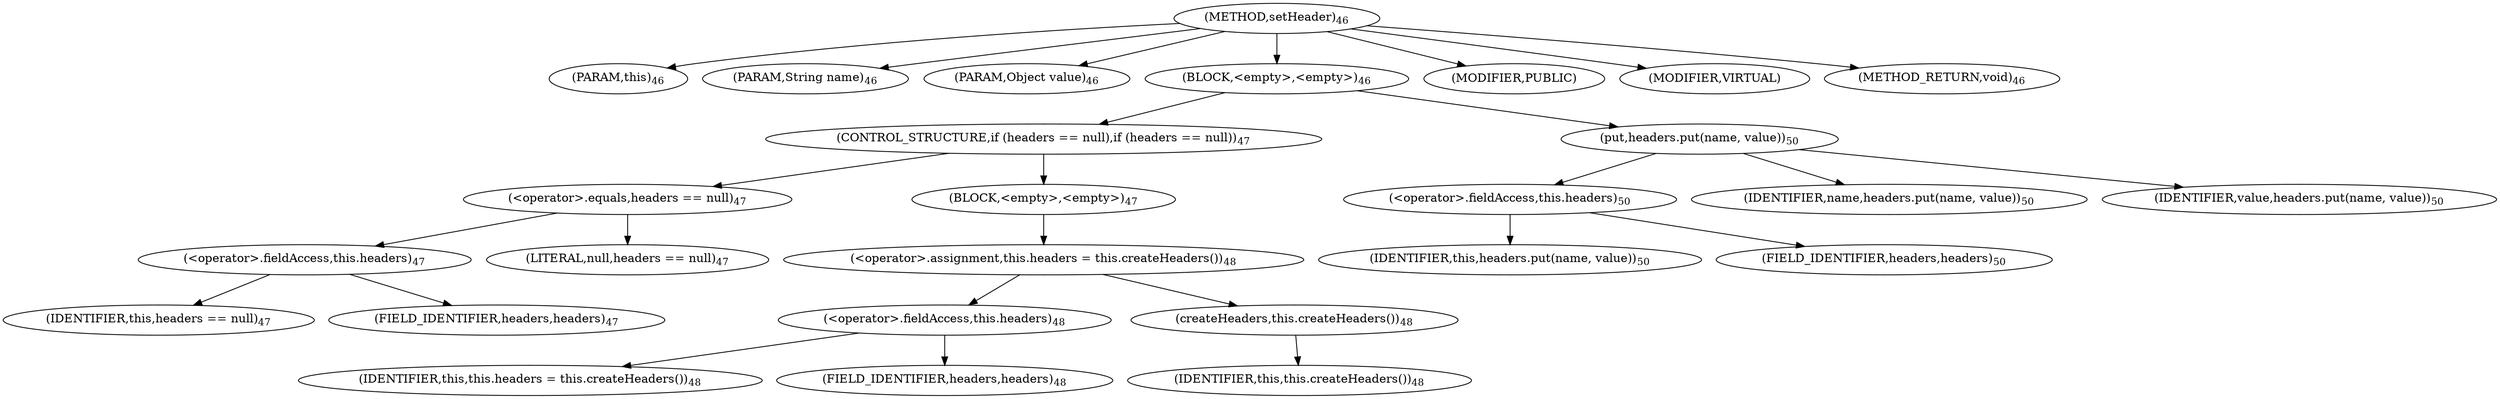 digraph "setHeader" {  
"74" [label = <(METHOD,setHeader)<SUB>46</SUB>> ]
"11" [label = <(PARAM,this)<SUB>46</SUB>> ]
"75" [label = <(PARAM,String name)<SUB>46</SUB>> ]
"76" [label = <(PARAM,Object value)<SUB>46</SUB>> ]
"77" [label = <(BLOCK,&lt;empty&gt;,&lt;empty&gt;)<SUB>46</SUB>> ]
"78" [label = <(CONTROL_STRUCTURE,if (headers == null),if (headers == null))<SUB>47</SUB>> ]
"79" [label = <(&lt;operator&gt;.equals,headers == null)<SUB>47</SUB>> ]
"80" [label = <(&lt;operator&gt;.fieldAccess,this.headers)<SUB>47</SUB>> ]
"81" [label = <(IDENTIFIER,this,headers == null)<SUB>47</SUB>> ]
"82" [label = <(FIELD_IDENTIFIER,headers,headers)<SUB>47</SUB>> ]
"83" [label = <(LITERAL,null,headers == null)<SUB>47</SUB>> ]
"84" [label = <(BLOCK,&lt;empty&gt;,&lt;empty&gt;)<SUB>47</SUB>> ]
"85" [label = <(&lt;operator&gt;.assignment,this.headers = this.createHeaders())<SUB>48</SUB>> ]
"86" [label = <(&lt;operator&gt;.fieldAccess,this.headers)<SUB>48</SUB>> ]
"87" [label = <(IDENTIFIER,this,this.headers = this.createHeaders())<SUB>48</SUB>> ]
"88" [label = <(FIELD_IDENTIFIER,headers,headers)<SUB>48</SUB>> ]
"89" [label = <(createHeaders,this.createHeaders())<SUB>48</SUB>> ]
"10" [label = <(IDENTIFIER,this,this.createHeaders())<SUB>48</SUB>> ]
"90" [label = <(put,headers.put(name, value))<SUB>50</SUB>> ]
"91" [label = <(&lt;operator&gt;.fieldAccess,this.headers)<SUB>50</SUB>> ]
"92" [label = <(IDENTIFIER,this,headers.put(name, value))<SUB>50</SUB>> ]
"93" [label = <(FIELD_IDENTIFIER,headers,headers)<SUB>50</SUB>> ]
"94" [label = <(IDENTIFIER,name,headers.put(name, value))<SUB>50</SUB>> ]
"95" [label = <(IDENTIFIER,value,headers.put(name, value))<SUB>50</SUB>> ]
"96" [label = <(MODIFIER,PUBLIC)> ]
"97" [label = <(MODIFIER,VIRTUAL)> ]
"98" [label = <(METHOD_RETURN,void)<SUB>46</SUB>> ]
  "74" -> "11" 
  "74" -> "75" 
  "74" -> "76" 
  "74" -> "77" 
  "74" -> "96" 
  "74" -> "97" 
  "74" -> "98" 
  "77" -> "78" 
  "77" -> "90" 
  "78" -> "79" 
  "78" -> "84" 
  "79" -> "80" 
  "79" -> "83" 
  "80" -> "81" 
  "80" -> "82" 
  "84" -> "85" 
  "85" -> "86" 
  "85" -> "89" 
  "86" -> "87" 
  "86" -> "88" 
  "89" -> "10" 
  "90" -> "91" 
  "90" -> "94" 
  "90" -> "95" 
  "91" -> "92" 
  "91" -> "93" 
}
